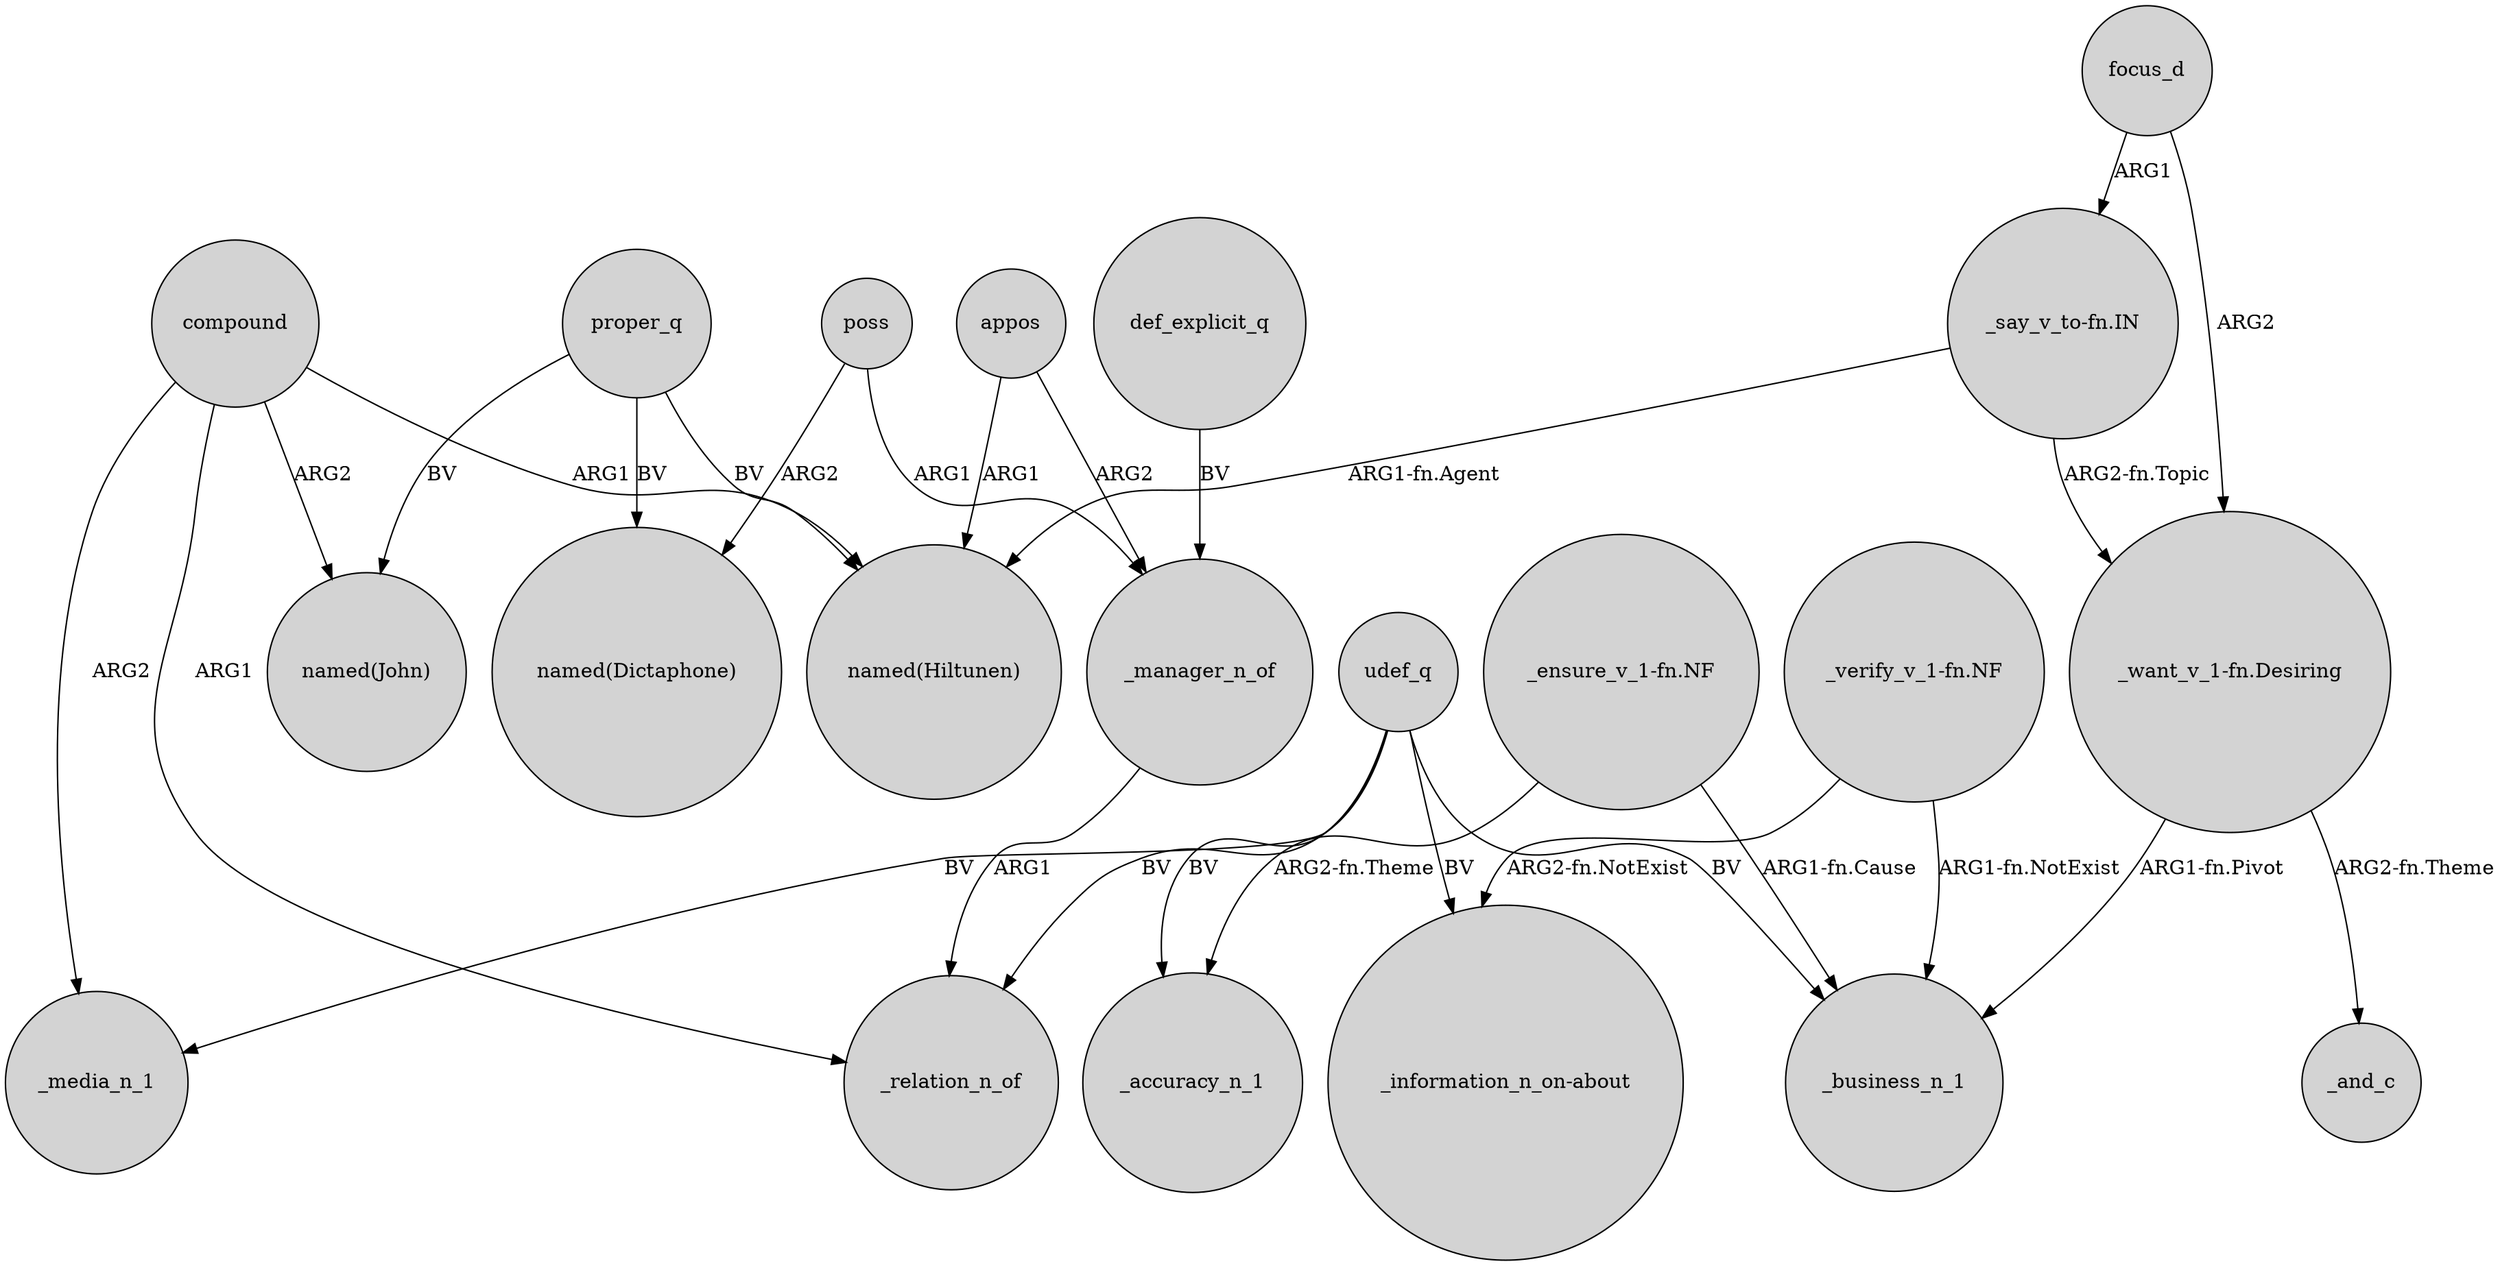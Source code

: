 digraph {
	node [shape=circle style=filled]
	compound -> "named(John)" [label=ARG2]
	udef_q -> _accuracy_n_1 [label=BV]
	"_want_v_1-fn.Desiring" -> _business_n_1 [label="ARG1-fn.Pivot"]
	"_ensure_v_1-fn.NF" -> _business_n_1 [label="ARG1-fn.Cause"]
	"_verify_v_1-fn.NF" -> "_information_n_on-about" [label="ARG2-fn.NotExist"]
	proper_q -> "named(Dictaphone)" [label=BV]
	udef_q -> _relation_n_of [label=BV]
	"_want_v_1-fn.Desiring" -> _and_c [label="ARG2-fn.Theme"]
	udef_q -> _media_n_1 [label=BV]
	poss -> "named(Dictaphone)" [label=ARG2]
	appos -> "named(Hiltunen)" [label=ARG1]
	udef_q -> "_information_n_on-about" [label=BV]
	"_verify_v_1-fn.NF" -> _business_n_1 [label="ARG1-fn.NotExist"]
	compound -> _media_n_1 [label=ARG2]
	focus_d -> "_want_v_1-fn.Desiring" [label=ARG2]
	proper_q -> "named(Hiltunen)" [label=BV]
	compound -> "named(Hiltunen)" [label=ARG1]
	def_explicit_q -> _manager_n_of [label=BV]
	poss -> _manager_n_of [label=ARG1]
	"_ensure_v_1-fn.NF" -> _accuracy_n_1 [label="ARG2-fn.Theme"]
	_manager_n_of -> _relation_n_of [label=ARG1]
	udef_q -> _business_n_1 [label=BV]
	"_say_v_to-fn.IN" -> "_want_v_1-fn.Desiring" [label="ARG2-fn.Topic"]
	compound -> _relation_n_of [label=ARG1]
	proper_q -> "named(John)" [label=BV]
	"_say_v_to-fn.IN" -> "named(Hiltunen)" [label="ARG1-fn.Agent"]
	appos -> _manager_n_of [label=ARG2]
	focus_d -> "_say_v_to-fn.IN" [label=ARG1]
}
